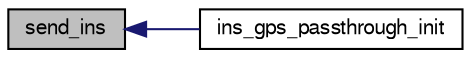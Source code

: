digraph "send_ins"
{
  edge [fontname="FreeSans",fontsize="10",labelfontname="FreeSans",labelfontsize="10"];
  node [fontname="FreeSans",fontsize="10",shape=record];
  rankdir="LR";
  Node1 [label="send_ins",height=0.2,width=0.4,color="black", fillcolor="grey75", style="filled", fontcolor="black"];
  Node1 -> Node2 [dir="back",color="midnightblue",fontsize="10",style="solid",fontname="FreeSans"];
  Node2 [label="ins_gps_passthrough_init",height=0.2,width=0.4,color="black", fillcolor="white", style="filled",URL="$ins__gps__passthrough_8h.html#a65b4389487e1468dd9245eacf2ce07b3"];
}
